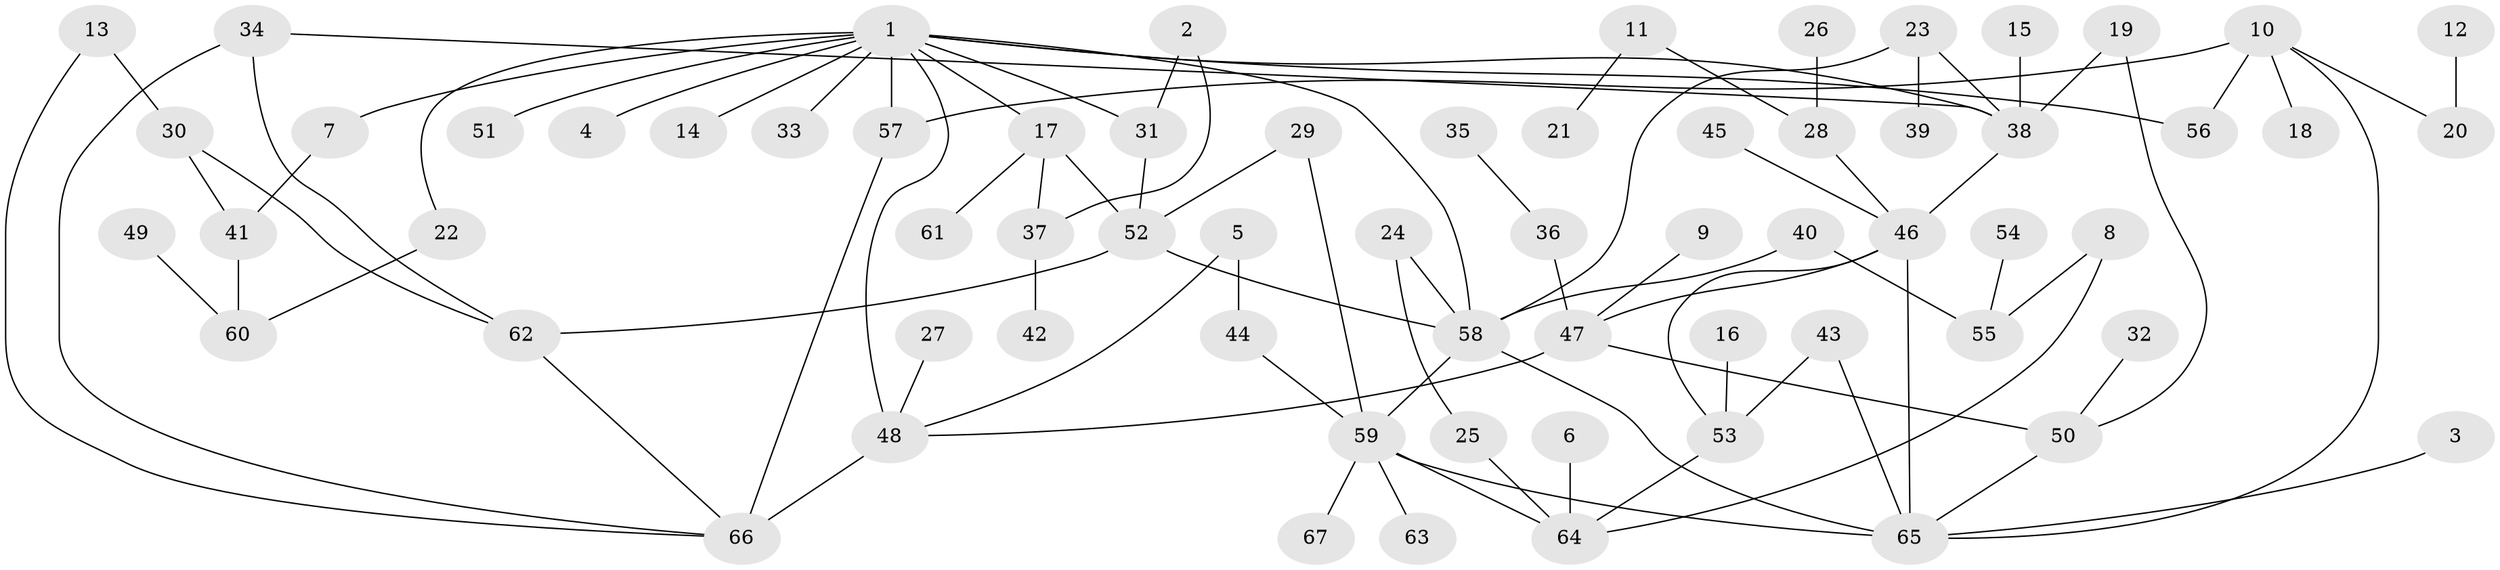 // original degree distribution, {5: 0.03731343283582089, 7: 0.029850746268656716, 4: 0.07462686567164178, 3: 0.17164179104477612, 6: 0.03731343283582089, 2: 0.291044776119403, 1: 0.3582089552238806}
// Generated by graph-tools (version 1.1) at 2025/25/03/09/25 03:25:33]
// undirected, 67 vertices, 90 edges
graph export_dot {
graph [start="1"]
  node [color=gray90,style=filled];
  1;
  2;
  3;
  4;
  5;
  6;
  7;
  8;
  9;
  10;
  11;
  12;
  13;
  14;
  15;
  16;
  17;
  18;
  19;
  20;
  21;
  22;
  23;
  24;
  25;
  26;
  27;
  28;
  29;
  30;
  31;
  32;
  33;
  34;
  35;
  36;
  37;
  38;
  39;
  40;
  41;
  42;
  43;
  44;
  45;
  46;
  47;
  48;
  49;
  50;
  51;
  52;
  53;
  54;
  55;
  56;
  57;
  58;
  59;
  60;
  61;
  62;
  63;
  64;
  65;
  66;
  67;
  1 -- 4 [weight=1.0];
  1 -- 7 [weight=1.0];
  1 -- 14 [weight=1.0];
  1 -- 17 [weight=1.0];
  1 -- 22 [weight=1.0];
  1 -- 31 [weight=1.0];
  1 -- 33 [weight=1.0];
  1 -- 38 [weight=1.0];
  1 -- 48 [weight=1.0];
  1 -- 51 [weight=1.0];
  1 -- 56 [weight=1.0];
  1 -- 57 [weight=1.0];
  1 -- 58 [weight=1.0];
  2 -- 31 [weight=1.0];
  2 -- 37 [weight=1.0];
  3 -- 65 [weight=1.0];
  5 -- 44 [weight=1.0];
  5 -- 48 [weight=1.0];
  6 -- 64 [weight=1.0];
  7 -- 41 [weight=1.0];
  8 -- 55 [weight=1.0];
  8 -- 64 [weight=1.0];
  9 -- 47 [weight=1.0];
  10 -- 18 [weight=1.0];
  10 -- 20 [weight=1.0];
  10 -- 56 [weight=2.0];
  10 -- 57 [weight=1.0];
  10 -- 65 [weight=1.0];
  11 -- 21 [weight=1.0];
  11 -- 28 [weight=1.0];
  12 -- 20 [weight=1.0];
  13 -- 30 [weight=1.0];
  13 -- 66 [weight=1.0];
  15 -- 38 [weight=1.0];
  16 -- 53 [weight=1.0];
  17 -- 37 [weight=1.0];
  17 -- 52 [weight=1.0];
  17 -- 61 [weight=1.0];
  19 -- 38 [weight=1.0];
  19 -- 50 [weight=1.0];
  22 -- 60 [weight=1.0];
  23 -- 38 [weight=1.0];
  23 -- 39 [weight=1.0];
  23 -- 58 [weight=1.0];
  24 -- 25 [weight=1.0];
  24 -- 58 [weight=1.0];
  25 -- 64 [weight=1.0];
  26 -- 28 [weight=1.0];
  27 -- 48 [weight=1.0];
  28 -- 46 [weight=1.0];
  29 -- 52 [weight=1.0];
  29 -- 59 [weight=1.0];
  30 -- 41 [weight=1.0];
  30 -- 62 [weight=1.0];
  31 -- 52 [weight=1.0];
  32 -- 50 [weight=1.0];
  34 -- 38 [weight=1.0];
  34 -- 62 [weight=1.0];
  34 -- 66 [weight=1.0];
  35 -- 36 [weight=1.0];
  36 -- 47 [weight=1.0];
  37 -- 42 [weight=1.0];
  38 -- 46 [weight=1.0];
  40 -- 55 [weight=1.0];
  40 -- 58 [weight=1.0];
  41 -- 60 [weight=1.0];
  43 -- 53 [weight=1.0];
  43 -- 65 [weight=1.0];
  44 -- 59 [weight=1.0];
  45 -- 46 [weight=1.0];
  46 -- 47 [weight=1.0];
  46 -- 53 [weight=1.0];
  46 -- 65 [weight=1.0];
  47 -- 48 [weight=1.0];
  47 -- 50 [weight=1.0];
  48 -- 66 [weight=2.0];
  49 -- 60 [weight=1.0];
  50 -- 65 [weight=1.0];
  52 -- 58 [weight=1.0];
  52 -- 62 [weight=1.0];
  53 -- 64 [weight=1.0];
  54 -- 55 [weight=1.0];
  57 -- 66 [weight=1.0];
  58 -- 59 [weight=1.0];
  58 -- 65 [weight=1.0];
  59 -- 63 [weight=1.0];
  59 -- 64 [weight=1.0];
  59 -- 65 [weight=1.0];
  59 -- 67 [weight=1.0];
  62 -- 66 [weight=1.0];
}
